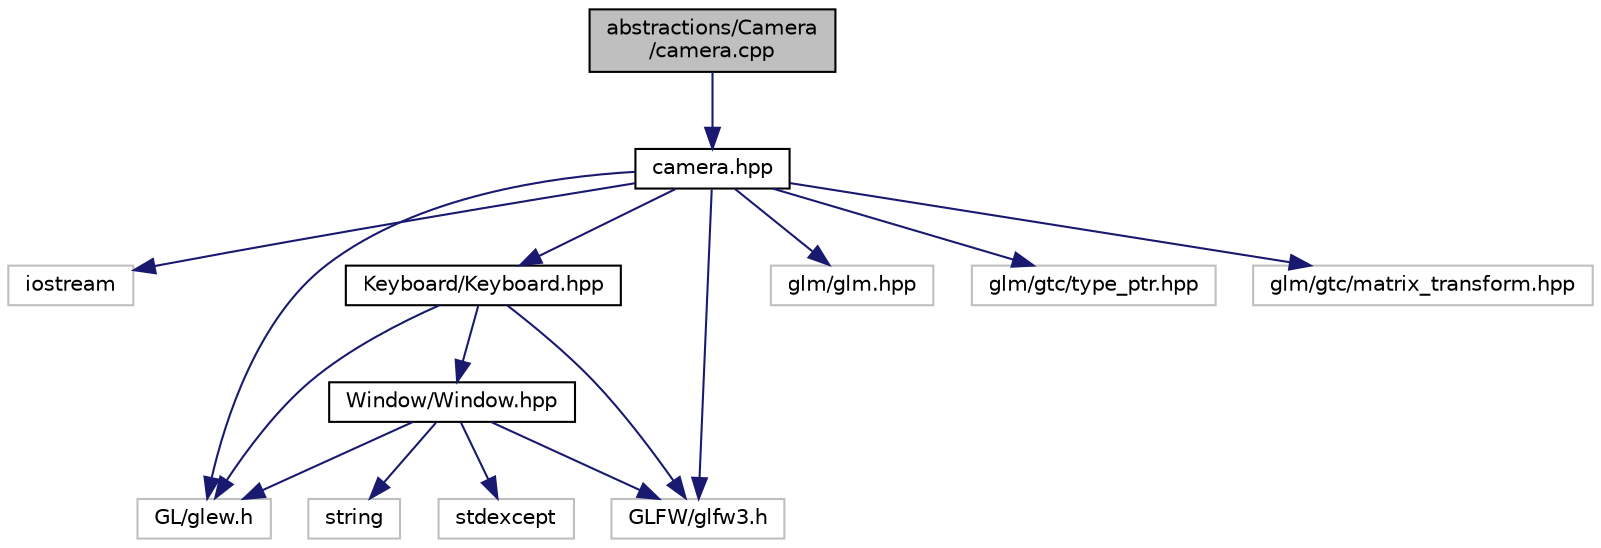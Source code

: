 digraph "abstractions/Camera/camera.cpp"
{
 // LATEX_PDF_SIZE
  edge [fontname="Helvetica",fontsize="10",labelfontname="Helvetica",labelfontsize="10"];
  node [fontname="Helvetica",fontsize="10",shape=record];
  Node1 [label="abstractions/Camera\l/camera.cpp",height=0.2,width=0.4,color="black", fillcolor="grey75", style="filled", fontcolor="black",tooltip=" "];
  Node1 -> Node2 [color="midnightblue",fontsize="10",style="solid"];
  Node2 [label="camera.hpp",height=0.2,width=0.4,color="black", fillcolor="white", style="filled",URL="$camera_8hpp.html",tooltip=" "];
  Node2 -> Node3 [color="midnightblue",fontsize="10",style="solid"];
  Node3 [label="iostream",height=0.2,width=0.4,color="grey75", fillcolor="white", style="filled",tooltip=" "];
  Node2 -> Node4 [color="midnightblue",fontsize="10",style="solid"];
  Node4 [label="GL/glew.h",height=0.2,width=0.4,color="grey75", fillcolor="white", style="filled",tooltip=" "];
  Node2 -> Node5 [color="midnightblue",fontsize="10",style="solid"];
  Node5 [label="GLFW/glfw3.h",height=0.2,width=0.4,color="grey75", fillcolor="white", style="filled",tooltip=" "];
  Node2 -> Node6 [color="midnightblue",fontsize="10",style="solid"];
  Node6 [label="glm/glm.hpp",height=0.2,width=0.4,color="grey75", fillcolor="white", style="filled",tooltip=" "];
  Node2 -> Node7 [color="midnightblue",fontsize="10",style="solid"];
  Node7 [label="glm/gtc/type_ptr.hpp",height=0.2,width=0.4,color="grey75", fillcolor="white", style="filled",tooltip=" "];
  Node2 -> Node8 [color="midnightblue",fontsize="10",style="solid"];
  Node8 [label="glm/gtc/matrix_transform.hpp",height=0.2,width=0.4,color="grey75", fillcolor="white", style="filled",tooltip=" "];
  Node2 -> Node9 [color="midnightblue",fontsize="10",style="solid"];
  Node9 [label="Keyboard/Keyboard.hpp",height=0.2,width=0.4,color="black", fillcolor="white", style="filled",URL="$Keyboard_8hpp.html",tooltip=" "];
  Node9 -> Node4 [color="midnightblue",fontsize="10",style="solid"];
  Node9 -> Node5 [color="midnightblue",fontsize="10",style="solid"];
  Node9 -> Node10 [color="midnightblue",fontsize="10",style="solid"];
  Node10 [label="Window/Window.hpp",height=0.2,width=0.4,color="black", fillcolor="white", style="filled",URL="$Window_8hpp.html",tooltip=" "];
  Node10 -> Node11 [color="midnightblue",fontsize="10",style="solid"];
  Node11 [label="string",height=0.2,width=0.4,color="grey75", fillcolor="white", style="filled",tooltip=" "];
  Node10 -> Node12 [color="midnightblue",fontsize="10",style="solid"];
  Node12 [label="stdexcept",height=0.2,width=0.4,color="grey75", fillcolor="white", style="filled",tooltip=" "];
  Node10 -> Node4 [color="midnightblue",fontsize="10",style="solid"];
  Node10 -> Node5 [color="midnightblue",fontsize="10",style="solid"];
}
